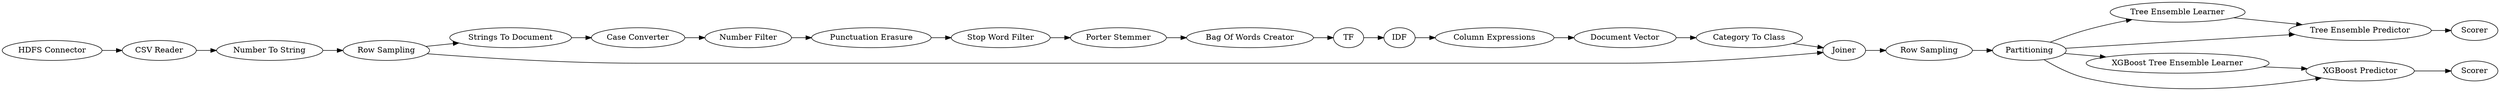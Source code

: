 digraph {
	1 [label="HDFS Connector"]
	2 [label="CSV Reader"]
	4 [label="Number To String"]
	5 [label="Row Sampling"]
	6 [label="Strings To Document"]
	8 [label="Case Converter"]
	9 [label="Number Filter"]
	10 [label="Punctuation Erasure"]
	11 [label="Stop Word Filter"]
	12 [label="Porter Stemmer"]
	14 [label="Bag Of Words Creator"]
	15 [label=TF]
	16 [label=IDF]
	17 [label="Column Expressions"]
	18 [label="Document Vector"]
	19 [label="Category To Class"]
	21 [label=Joiner]
	22 [label="Row Sampling"]
	23 [label=Partitioning]
	24 [label="Tree Ensemble Learner"]
	25 [label="Tree Ensemble Predictor"]
	26 [label=Scorer]
	27 [label="XGBoost Tree Ensemble Learner"]
	28 [label="XGBoost Predictor"]
	29 [label=Scorer]
	1 -> 2
	2 -> 4
	4 -> 5
	5 -> 6
	5 -> 21
	6 -> 8
	8 -> 9
	9 -> 10
	10 -> 11
	11 -> 12
	12 -> 14
	14 -> 15
	15 -> 16
	16 -> 17
	17 -> 18
	18 -> 19
	19 -> 21
	21 -> 22
	22 -> 23
	23 -> 24
	23 -> 25
	23 -> 27
	23 -> 28
	24 -> 25
	25 -> 26
	27 -> 28
	28 -> 29
	rankdir=LR
}
